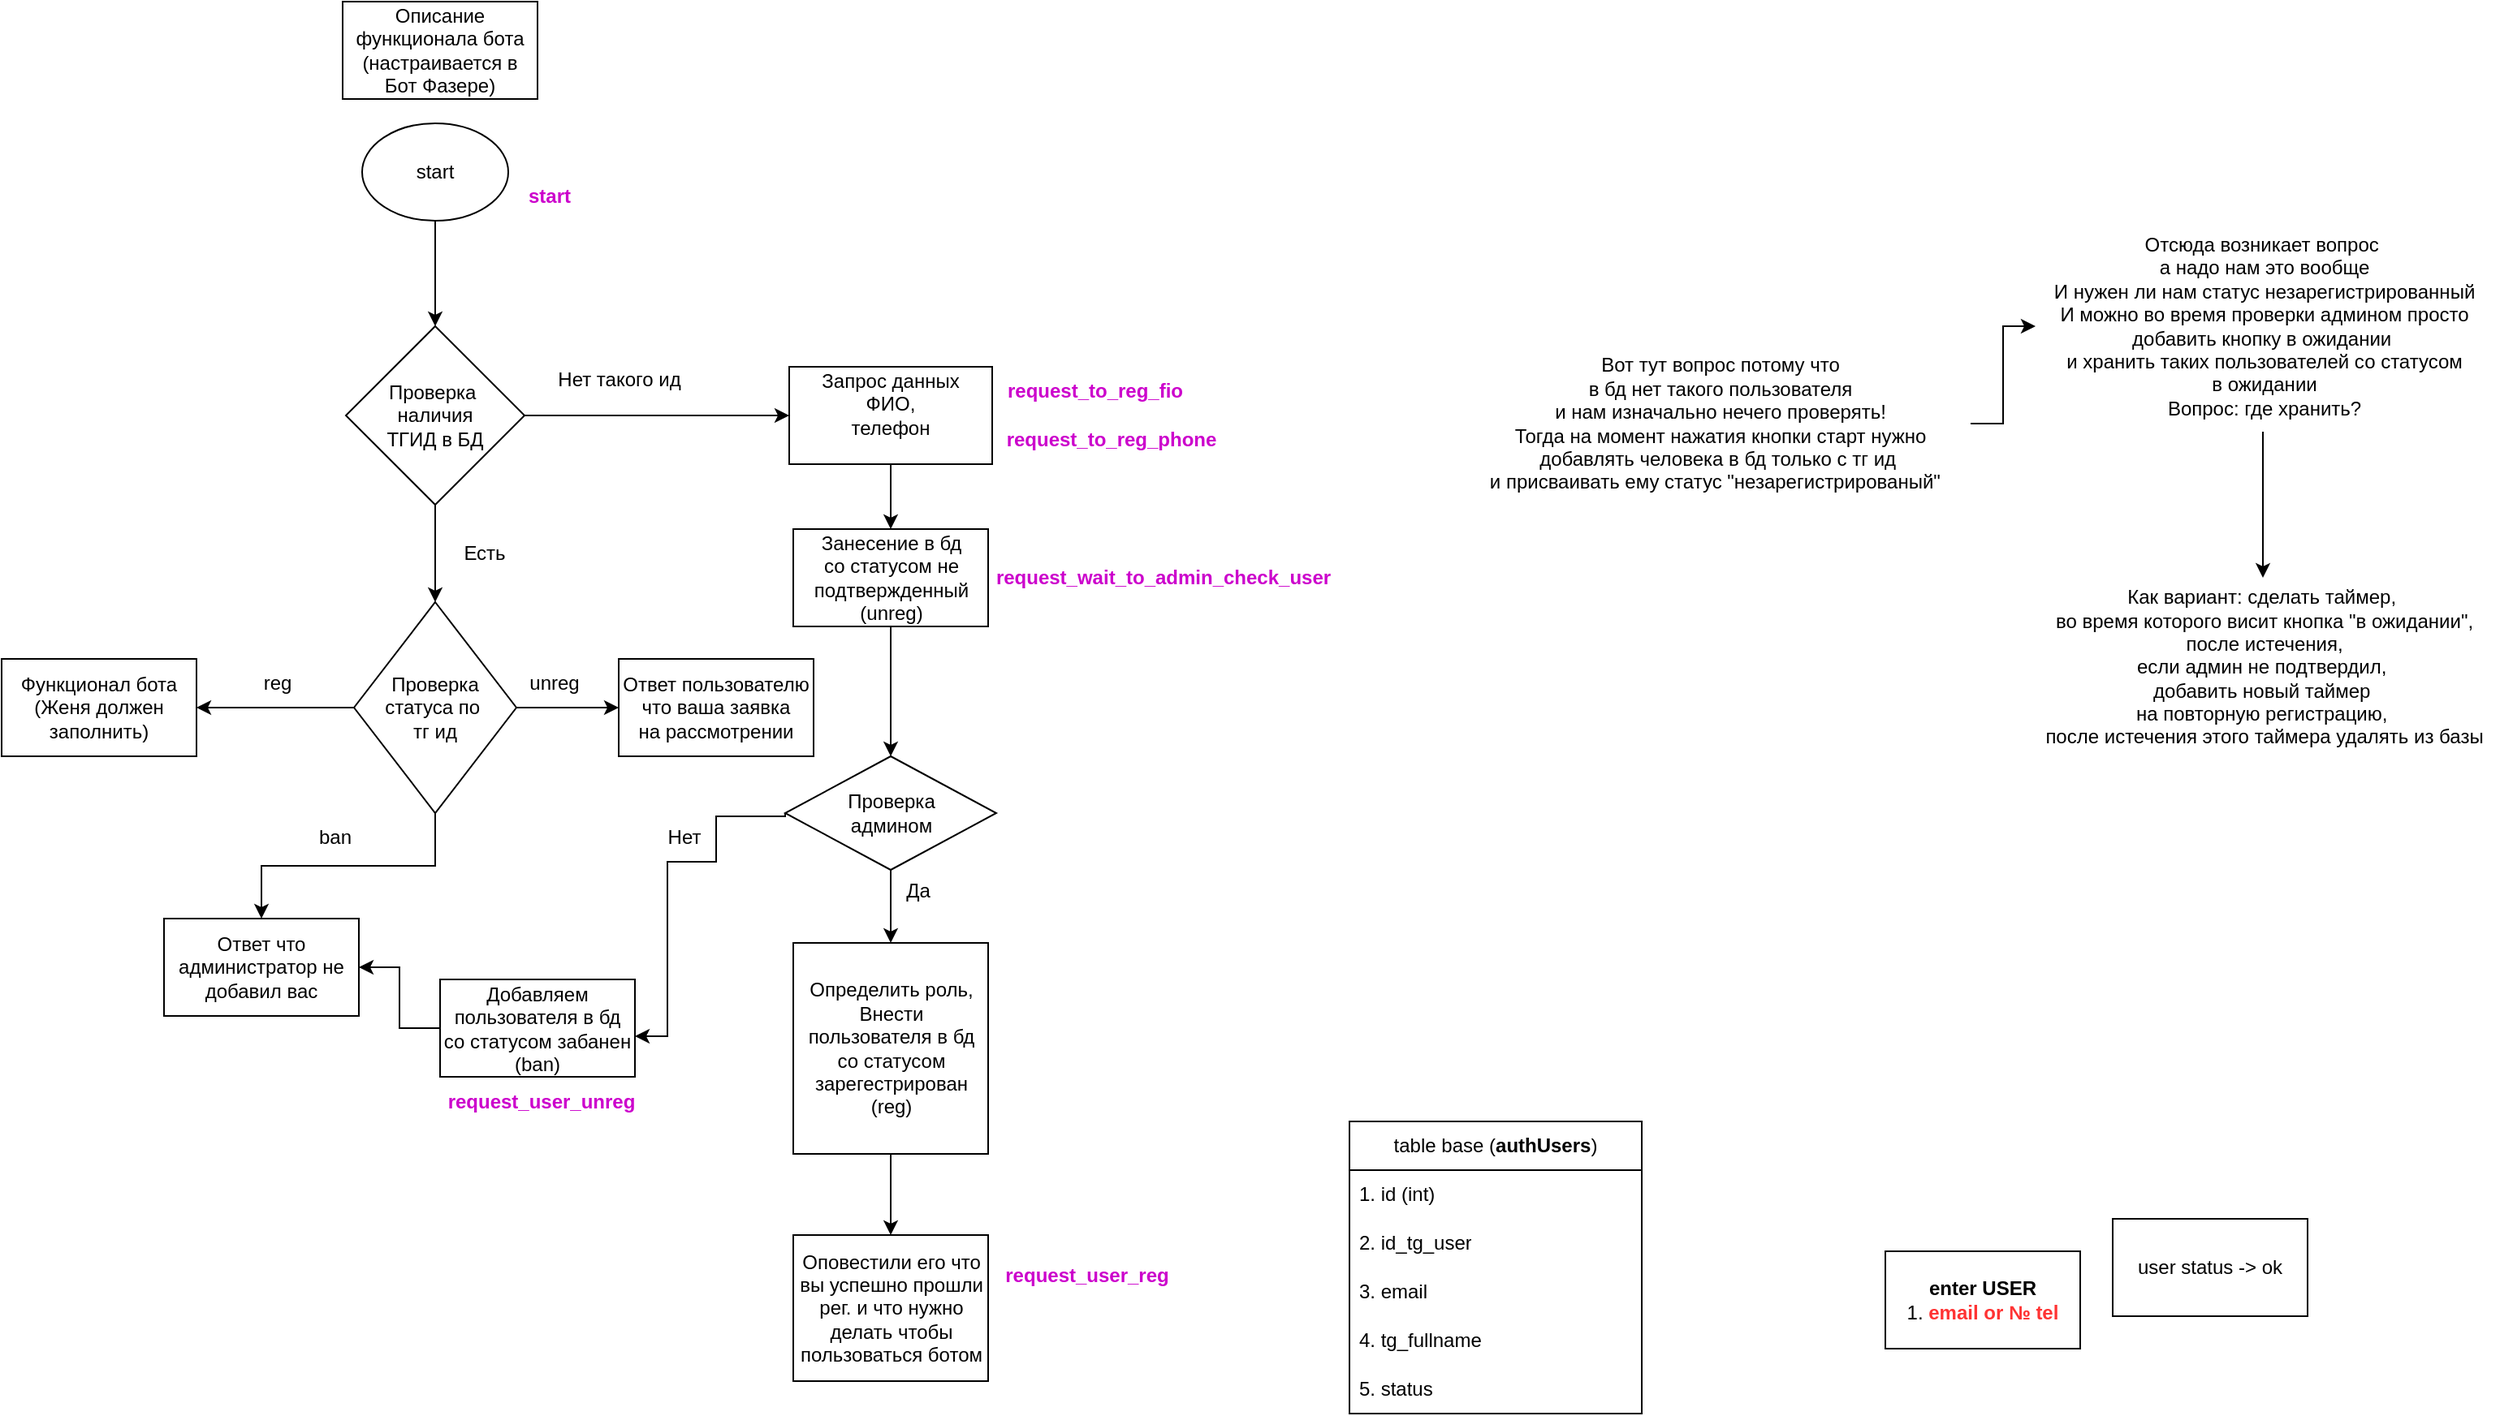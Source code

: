 <mxfile version="22.1.0" type="github">
  <diagram name="Страница — 1" id="HV1xr7kACfmK--PHIMH8">
    <mxGraphModel dx="2261" dy="1959" grid="1" gridSize="10" guides="1" tooltips="1" connect="1" arrows="1" fold="1" page="1" pageScale="1" pageWidth="827" pageHeight="1169" math="0" shadow="0">
      <root>
        <mxCell id="0" />
        <mxCell id="1" parent="0" />
        <mxCell id="dNWt-A3fO8eAE6qAIu2x-2" value="" style="edgeStyle=orthogonalEdgeStyle;rounded=0;orthogonalLoop=1;jettySize=auto;html=1;" parent="1" source="fbdDRWzfz0w073XtA8N0-1" target="dNWt-A3fO8eAE6qAIu2x-1" edge="1">
          <mxGeometry relative="1" as="geometry" />
        </mxCell>
        <mxCell id="fbdDRWzfz0w073XtA8N0-1" value="start" style="ellipse;whiteSpace=wrap;html=1;" parent="1" vertex="1">
          <mxGeometry x="-538" y="-15" width="90" height="60" as="geometry" />
        </mxCell>
        <mxCell id="fbdDRWzfz0w073XtA8N0-5" value="&lt;b&gt;enter USER&lt;/b&gt;&lt;br&gt;1. &lt;font color=&quot;#ff3333&quot;&gt;&lt;b&gt;email or № tel&lt;/b&gt;&lt;/font&gt;" style="whiteSpace=wrap;html=1;" parent="1" vertex="1">
          <mxGeometry x="400" y="680" width="120" height="60" as="geometry" />
        </mxCell>
        <mxCell id="cB9tNOrdEAfvo9i-5LgS-14" value="" style="edgeStyle=orthogonalEdgeStyle;rounded=0;orthogonalLoop=1;jettySize=auto;html=1;" parent="1" source="fbdDRWzfz0w073XtA8N0-7" target="cB9tNOrdEAfvo9i-5LgS-13" edge="1">
          <mxGeometry relative="1" as="geometry" />
        </mxCell>
        <mxCell id="fbdDRWzfz0w073XtA8N0-7" value="&lt;div&gt;Проверка&lt;/div&gt;&lt;div&gt;админом&lt;/div&gt;" style="rhombus;whiteSpace=wrap;html=1;" parent="1" vertex="1">
          <mxGeometry x="-277.5" y="375" width="130" height="70" as="geometry" />
        </mxCell>
        <mxCell id="fbdDRWzfz0w073XtA8N0-16" value="table base (&lt;b&gt;authUsers&lt;/b&gt;)" style="swimlane;fontStyle=0;childLayout=stackLayout;horizontal=1;startSize=30;horizontalStack=0;resizeParent=1;resizeParentMax=0;resizeLast=0;collapsible=1;marginBottom=0;whiteSpace=wrap;html=1;" parent="1" vertex="1">
          <mxGeometry x="70" y="600" width="180" height="180" as="geometry">
            <mxRectangle x="460" y="380" width="60" height="30" as="alternateBounds" />
          </mxGeometry>
        </mxCell>
        <mxCell id="fbdDRWzfz0w073XtA8N0-17" value="1. id (int)" style="text;strokeColor=none;fillColor=none;align=left;verticalAlign=middle;spacingLeft=4;spacingRight=4;overflow=hidden;points=[[0,0.5],[1,0.5]];portConstraint=eastwest;rotatable=0;whiteSpace=wrap;html=1;" parent="fbdDRWzfz0w073XtA8N0-16" vertex="1">
          <mxGeometry y="30" width="180" height="30" as="geometry" />
        </mxCell>
        <mxCell id="fbdDRWzfz0w073XtA8N0-18" value="2. id_tg_user" style="text;strokeColor=none;fillColor=none;align=left;verticalAlign=middle;spacingLeft=4;spacingRight=4;overflow=hidden;points=[[0,0.5],[1,0.5]];portConstraint=eastwest;rotatable=0;whiteSpace=wrap;html=1;" parent="fbdDRWzfz0w073XtA8N0-16" vertex="1">
          <mxGeometry y="60" width="180" height="30" as="geometry" />
        </mxCell>
        <mxCell id="fbdDRWzfz0w073XtA8N0-19" value="3. email" style="text;strokeColor=none;fillColor=none;align=left;verticalAlign=middle;spacingLeft=4;spacingRight=4;overflow=hidden;points=[[0,0.5],[1,0.5]];portConstraint=eastwest;rotatable=0;whiteSpace=wrap;html=1;" parent="fbdDRWzfz0w073XtA8N0-16" vertex="1">
          <mxGeometry y="90" width="180" height="30" as="geometry" />
        </mxCell>
        <mxCell id="fbdDRWzfz0w073XtA8N0-20" value="4. tg_fullname" style="text;strokeColor=none;fillColor=none;align=left;verticalAlign=middle;spacingLeft=4;spacingRight=4;overflow=hidden;points=[[0,0.5],[1,0.5]];portConstraint=eastwest;rotatable=0;whiteSpace=wrap;html=1;" parent="fbdDRWzfz0w073XtA8N0-16" vertex="1">
          <mxGeometry y="120" width="180" height="30" as="geometry" />
        </mxCell>
        <mxCell id="Xhc-xv8f4MnYaH1PwOZV-1" value="5. status" style="text;strokeColor=none;fillColor=none;align=left;verticalAlign=middle;spacingLeft=4;spacingRight=4;overflow=hidden;points=[[0,0.5],[1,0.5]];portConstraint=eastwest;rotatable=0;whiteSpace=wrap;html=1;" parent="fbdDRWzfz0w073XtA8N0-16" vertex="1">
          <mxGeometry y="150" width="180" height="30" as="geometry" />
        </mxCell>
        <mxCell id="Xhc-xv8f4MnYaH1PwOZV-2" value="user status -&amp;gt; ok" style="whiteSpace=wrap;html=1;" parent="1" vertex="1">
          <mxGeometry x="540" y="660" width="120" height="60" as="geometry" />
        </mxCell>
        <mxCell id="cB9tNOrdEAfvo9i-5LgS-6" value="" style="edgeStyle=orthogonalEdgeStyle;rounded=0;orthogonalLoop=1;jettySize=auto;html=1;" parent="1" source="cB9tNOrdEAfvo9i-5LgS-3" target="cB9tNOrdEAfvo9i-5LgS-5" edge="1">
          <mxGeometry relative="1" as="geometry" />
        </mxCell>
        <mxCell id="cB9tNOrdEAfvo9i-5LgS-18" value="" style="edgeStyle=orthogonalEdgeStyle;rounded=0;orthogonalLoop=1;jettySize=auto;html=1;" parent="1" source="cB9tNOrdEAfvo9i-5LgS-3" target="cB9tNOrdEAfvo9i-5LgS-17" edge="1">
          <mxGeometry relative="1" as="geometry" />
        </mxCell>
        <mxCell id="dNWt-A3fO8eAE6qAIu2x-17" value="" style="edgeStyle=orthogonalEdgeStyle;rounded=0;orthogonalLoop=1;jettySize=auto;html=1;" parent="1" source="cB9tNOrdEAfvo9i-5LgS-3" target="dNWt-A3fO8eAE6qAIu2x-16" edge="1">
          <mxGeometry relative="1" as="geometry" />
        </mxCell>
        <mxCell id="cB9tNOrdEAfvo9i-5LgS-3" value="&lt;div&gt;&lt;br&gt;&lt;/div&gt;&lt;div&gt;Проверка статуса по&amp;nbsp;&lt;/div&gt;&lt;div&gt;тг ид&lt;br&gt;&lt;/div&gt;&lt;div&gt;&lt;br&gt;&lt;/div&gt;" style="rhombus;whiteSpace=wrap;html=1;" parent="1" vertex="1">
          <mxGeometry x="-543" y="280" width="100" height="130" as="geometry" />
        </mxCell>
        <mxCell id="cB9tNOrdEAfvo9i-5LgS-5" value="&lt;div&gt;Функционал бота&lt;/div&gt;&lt;div&gt;(Женя должен заполнить)&lt;br&gt;&lt;/div&gt;" style="whiteSpace=wrap;html=1;" parent="1" vertex="1">
          <mxGeometry x="-760" y="315" width="120" height="60" as="geometry" />
        </mxCell>
        <mxCell id="cB9tNOrdEAfvo9i-5LgS-7" value="&lt;div&gt;reg&lt;/div&gt;" style="text;html=1;strokeColor=none;fillColor=none;align=center;verticalAlign=middle;whiteSpace=wrap;rounded=0;" parent="1" vertex="1">
          <mxGeometry x="-620" y="315" width="60" height="30" as="geometry" />
        </mxCell>
        <mxCell id="dNWt-A3fO8eAE6qAIu2x-14" value="" style="edgeStyle=orthogonalEdgeStyle;rounded=0;orthogonalLoop=1;jettySize=auto;html=1;" parent="1" source="cB9tNOrdEAfvo9i-5LgS-10" target="dNWt-A3fO8eAE6qAIu2x-13" edge="1">
          <mxGeometry relative="1" as="geometry" />
        </mxCell>
        <mxCell id="cB9tNOrdEAfvo9i-5LgS-10" value="&lt;div&gt;Запрос данных&lt;/div&gt;&lt;div&gt;ФИО,&lt;/div&gt;&lt;div&gt;телефон&lt;/div&gt;&lt;div&gt;&lt;br&gt;&lt;/div&gt;" style="whiteSpace=wrap;html=1;" parent="1" vertex="1">
          <mxGeometry x="-275" y="135" width="125" height="60" as="geometry" />
        </mxCell>
        <mxCell id="cB9tNOrdEAfvo9i-5LgS-27" value="" style="edgeStyle=orthogonalEdgeStyle;rounded=0;orthogonalLoop=1;jettySize=auto;html=1;entryX=0.5;entryY=0;entryDx=0;entryDy=0;" parent="1" source="cB9tNOrdEAfvo9i-5LgS-13" target="cB9tNOrdEAfvo9i-5LgS-26" edge="1">
          <mxGeometry relative="1" as="geometry">
            <mxPoint x="-214.941" y="602.5" as="targetPoint" />
          </mxGeometry>
        </mxCell>
        <mxCell id="cB9tNOrdEAfvo9i-5LgS-13" value="&lt;div&gt;Определить роль,&lt;/div&gt;&lt;div&gt;Внести пользователя в бд со статусом&lt;/div&gt;&lt;div&gt;зарегестрирован&lt;/div&gt;&lt;div&gt;(reg)&lt;/div&gt;" style="whiteSpace=wrap;html=1;" parent="1" vertex="1">
          <mxGeometry x="-272.5" y="490" width="120" height="130" as="geometry" />
        </mxCell>
        <mxCell id="cB9tNOrdEAfvo9i-5LgS-15" style="edgeStyle=orthogonalEdgeStyle;rounded=0;orthogonalLoop=1;jettySize=auto;html=1;exitX=0.5;exitY=1;exitDx=0;exitDy=0;" parent="1" source="cB9tNOrdEAfvo9i-5LgS-3" target="cB9tNOrdEAfvo9i-5LgS-3" edge="1">
          <mxGeometry relative="1" as="geometry" />
        </mxCell>
        <mxCell id="cB9tNOrdEAfvo9i-5LgS-16" style="edgeStyle=orthogonalEdgeStyle;rounded=0;orthogonalLoop=1;jettySize=auto;html=1;exitX=0.5;exitY=1;exitDx=0;exitDy=0;" parent="1" source="cB9tNOrdEAfvo9i-5LgS-3" target="cB9tNOrdEAfvo9i-5LgS-3" edge="1">
          <mxGeometry relative="1" as="geometry" />
        </mxCell>
        <mxCell id="cB9tNOrdEAfvo9i-5LgS-17" value="Ответ что администратор не добавил вас" style="whiteSpace=wrap;html=1;" parent="1" vertex="1">
          <mxGeometry x="-660" y="475" width="120" height="60" as="geometry" />
        </mxCell>
        <mxCell id="cB9tNOrdEAfvo9i-5LgS-19" value="ban" style="text;html=1;align=center;verticalAlign=middle;resizable=0;points=[];autosize=1;strokeColor=none;fillColor=none;" parent="1" vertex="1">
          <mxGeometry x="-575" y="410" width="40" height="30" as="geometry" />
        </mxCell>
        <mxCell id="cB9tNOrdEAfvo9i-5LgS-22" value="Нет" style="text;html=1;align=center;verticalAlign=middle;resizable=0;points=[];autosize=1;strokeColor=none;fillColor=none;" parent="1" vertex="1">
          <mxGeometry x="-360" y="410" width="40" height="30" as="geometry" />
        </mxCell>
        <mxCell id="cB9tNOrdEAfvo9i-5LgS-24" value="" style="edgeStyle=orthogonalEdgeStyle;rounded=0;orthogonalLoop=1;jettySize=auto;html=1;exitX=0;exitY=0.5;exitDx=0;exitDy=0;entryX=1;entryY=0.583;entryDx=0;entryDy=0;entryPerimeter=0;" parent="1" source="fbdDRWzfz0w073XtA8N0-7" target="cB9tNOrdEAfvo9i-5LgS-23" edge="1">
          <mxGeometry relative="1" as="geometry">
            <mxPoint x="-300" y="440" as="sourcePoint" />
            <mxPoint x="-540" y="510" as="targetPoint" />
            <Array as="points">
              <mxPoint x="-320" y="412" />
              <mxPoint x="-320" y="440" />
              <mxPoint x="-350" y="440" />
              <mxPoint x="-350" y="548" />
            </Array>
          </mxGeometry>
        </mxCell>
        <mxCell id="dNWt-A3fO8eAE6qAIu2x-9" value="" style="edgeStyle=orthogonalEdgeStyle;rounded=0;orthogonalLoop=1;jettySize=auto;html=1;" parent="1" source="cB9tNOrdEAfvo9i-5LgS-23" target="cB9tNOrdEAfvo9i-5LgS-17" edge="1">
          <mxGeometry relative="1" as="geometry" />
        </mxCell>
        <mxCell id="cB9tNOrdEAfvo9i-5LgS-23" value="&lt;div&gt;Добавляем пользователя в бд&lt;/div&gt;&lt;div&gt;со статусом забанен&lt;/div&gt;&lt;div&gt;(ban)&lt;/div&gt;" style="whiteSpace=wrap;html=1;" parent="1" vertex="1">
          <mxGeometry x="-490" y="512.5" width="120" height="60" as="geometry" />
        </mxCell>
        <mxCell id="cB9tNOrdEAfvo9i-5LgS-25" value="Да" style="text;html=1;align=center;verticalAlign=middle;resizable=0;points=[];autosize=1;strokeColor=none;fillColor=none;" parent="1" vertex="1">
          <mxGeometry x="-216" y="442.5" width="40" height="30" as="geometry" />
        </mxCell>
        <mxCell id="cB9tNOrdEAfvo9i-5LgS-26" value="&lt;div&gt;Оповестили его что вы успешно прошли рег. и что нужно делать чтобы пользоваться ботом&lt;br&gt;&lt;/div&gt;" style="whiteSpace=wrap;html=1;" parent="1" vertex="1">
          <mxGeometry x="-272.5" y="670" width="120" height="90" as="geometry" />
        </mxCell>
        <mxCell id="cB9tNOrdEAfvo9i-5LgS-33" value="" style="edgeStyle=orthogonalEdgeStyle;rounded=0;orthogonalLoop=1;jettySize=auto;html=1;" parent="1" source="cB9tNOrdEAfvo9i-5LgS-28" target="cB9tNOrdEAfvo9i-5LgS-32" edge="1">
          <mxGeometry relative="1" as="geometry" />
        </mxCell>
        <mxCell id="cB9tNOrdEAfvo9i-5LgS-28" value="&lt;div&gt;Вот тут вопрос потому что&lt;/div&gt;&lt;div&gt;в бд нет такого пользователя&lt;/div&gt;&lt;div&gt;и нам изначально нечего проверять!&lt;/div&gt;&lt;div&gt;Тогда на момент нажатия кнопки старт нужно&lt;/div&gt;&lt;div&gt;добавлять человека в бд только с тг ид&amp;nbsp;&lt;/div&gt;&lt;div&gt;и присваивать ему статус &quot;незарегистрированый&quot;&lt;span style=&quot;background-color: initial;&quot;&gt;&amp;nbsp;&amp;nbsp;&lt;/span&gt;&lt;/div&gt;" style="text;html=1;align=center;verticalAlign=middle;resizable=0;points=[];autosize=1;strokeColor=none;fillColor=none;" parent="1" vertex="1">
          <mxGeometry x="142.5" y="120" width="310" height="100" as="geometry" />
        </mxCell>
        <mxCell id="4rc7v7VnKUdFsgKfLmEG-2" value="" style="edgeStyle=orthogonalEdgeStyle;rounded=0;orthogonalLoop=1;jettySize=auto;html=1;" parent="1" source="cB9tNOrdEAfvo9i-5LgS-32" target="4rc7v7VnKUdFsgKfLmEG-1" edge="1">
          <mxGeometry relative="1" as="geometry" />
        </mxCell>
        <mxCell id="cB9tNOrdEAfvo9i-5LgS-32" value="&lt;div&gt;Отсюда возникает вопрос&amp;nbsp;&lt;/div&gt;&lt;div&gt;а надо нам это вообще&lt;/div&gt;&lt;div&gt;И нужен ли нам статус незарегистрированный&lt;/div&gt;&lt;div&gt;И можно во время проверки админом просто &lt;br&gt;&lt;/div&gt;&lt;div&gt;добавить кнопку в ожидании&amp;nbsp;&lt;/div&gt;&lt;div&gt;и хранить таких пользователей со статусом &lt;br&gt;&lt;/div&gt;&lt;div&gt;в ожидании&lt;br&gt; &lt;/div&gt;&lt;div&gt;Вопрос: где хранить?&lt;/div&gt;" style="text;html=1;align=center;verticalAlign=middle;resizable=0;points=[];autosize=1;strokeColor=none;fillColor=none;" parent="1" vertex="1">
          <mxGeometry x="492.5" y="45" width="280" height="130" as="geometry" />
        </mxCell>
        <mxCell id="4rc7v7VnKUdFsgKfLmEG-1" value="&lt;div&gt;Как вариант: сделать таймер,&amp;nbsp;&lt;/div&gt;&lt;div&gt;во время которого висит кнопка &quot;в ожидании&quot;,&lt;/div&gt;&lt;div&gt;&amp;nbsp;после&amp;nbsp;&lt;span style=&quot;background-color: initial;&quot;&gt;истечения,&amp;nbsp;&lt;/span&gt;&lt;/div&gt;&lt;div&gt;&lt;span style=&quot;background-color: initial;&quot;&gt;если админ не подтвердил,&amp;nbsp;&lt;/span&gt;&lt;/div&gt;&lt;div&gt;добавить новый таймер&amp;nbsp;&lt;/div&gt;&lt;div&gt;на повторную регистрацию,&amp;nbsp;&lt;/div&gt;&lt;div&gt;после истечения этого таймера удалять из базы&lt;/div&gt;" style="text;html=1;align=center;verticalAlign=middle;resizable=0;points=[];autosize=1;strokeColor=none;fillColor=none;" parent="1" vertex="1">
          <mxGeometry x="487.5" y="265" width="290" height="110" as="geometry" />
        </mxCell>
        <mxCell id="dNWt-A3fO8eAE6qAIu2x-4" value="" style="edgeStyle=orthogonalEdgeStyle;rounded=0;orthogonalLoop=1;jettySize=auto;html=1;" parent="1" source="dNWt-A3fO8eAE6qAIu2x-1" target="cB9tNOrdEAfvo9i-5LgS-3" edge="1">
          <mxGeometry relative="1" as="geometry" />
        </mxCell>
        <mxCell id="dNWt-A3fO8eAE6qAIu2x-8" value="" style="edgeStyle=orthogonalEdgeStyle;rounded=0;orthogonalLoop=1;jettySize=auto;html=1;" parent="1" source="dNWt-A3fO8eAE6qAIu2x-1" target="cB9tNOrdEAfvo9i-5LgS-10" edge="1">
          <mxGeometry relative="1" as="geometry">
            <mxPoint x="-358" y="165" as="targetPoint" />
          </mxGeometry>
        </mxCell>
        <mxCell id="dNWt-A3fO8eAE6qAIu2x-1" value="&lt;div&gt;Проверка&amp;nbsp;&lt;/div&gt;&lt;div&gt;наличия&lt;/div&gt;&lt;div&gt;ТГИД в БД&lt;/div&gt;" style="rhombus;whiteSpace=wrap;html=1;" parent="1" vertex="1">
          <mxGeometry x="-548" y="110" width="110" height="110" as="geometry" />
        </mxCell>
        <mxCell id="dNWt-A3fO8eAE6qAIu2x-5" value="&lt;div&gt;Есть&lt;/div&gt;" style="text;html=1;align=center;verticalAlign=middle;resizable=0;points=[];autosize=1;strokeColor=none;fillColor=none;" parent="1" vertex="1">
          <mxGeometry x="-488" y="235" width="50" height="30" as="geometry" />
        </mxCell>
        <mxCell id="dNWt-A3fO8eAE6qAIu2x-10" value="&lt;div&gt;Нет такого ид&lt;/div&gt;" style="text;html=1;align=center;verticalAlign=middle;resizable=0;points=[];autosize=1;strokeColor=none;fillColor=none;" parent="1" vertex="1">
          <mxGeometry x="-430" y="127.5" width="100" height="30" as="geometry" />
        </mxCell>
        <mxCell id="dNWt-A3fO8eAE6qAIu2x-15" value="" style="edgeStyle=orthogonalEdgeStyle;rounded=0;orthogonalLoop=1;jettySize=auto;html=1;" parent="1" source="dNWt-A3fO8eAE6qAIu2x-13" target="fbdDRWzfz0w073XtA8N0-7" edge="1">
          <mxGeometry relative="1" as="geometry" />
        </mxCell>
        <mxCell id="dNWt-A3fO8eAE6qAIu2x-13" value="&lt;div&gt;Занесение в бд&lt;/div&gt;&lt;div&gt;со статусом не подтвержденный&lt;/div&gt;&lt;div&gt;(unreg)&lt;/div&gt;" style="whiteSpace=wrap;html=1;" parent="1" vertex="1">
          <mxGeometry x="-272.5" y="235" width="120" height="60" as="geometry" />
        </mxCell>
        <mxCell id="dNWt-A3fO8eAE6qAIu2x-16" value="&lt;div&gt;Ответ пользователю&lt;/div&gt;&lt;div&gt;что ваша заявка&lt;/div&gt;&lt;div&gt;на рассмотрении &lt;br&gt;&lt;/div&gt;" style="whiteSpace=wrap;html=1;" parent="1" vertex="1">
          <mxGeometry x="-380" y="315" width="120" height="60" as="geometry" />
        </mxCell>
        <mxCell id="dNWt-A3fO8eAE6qAIu2x-18" value="unreg" style="text;html=1;align=center;verticalAlign=middle;resizable=0;points=[];autosize=1;strokeColor=none;fillColor=none;" parent="1" vertex="1">
          <mxGeometry x="-450" y="315" width="60" height="30" as="geometry" />
        </mxCell>
        <mxCell id="bhgiwxy8n1-WDYLIOc4l-3" value="Описание функционала бота (настраивается в Бот Фазере)" style="rounded=0;whiteSpace=wrap;html=1;" parent="1" vertex="1">
          <mxGeometry x="-550" y="-90" width="120" height="60" as="geometry" />
        </mxCell>
        <mxCell id="bhgiwxy8n1-WDYLIOc4l-4" value="&lt;font color=&quot;#cc00cc&quot;&gt;&lt;b&gt;start&lt;/b&gt;&lt;/font&gt;" style="text;html=1;align=center;verticalAlign=middle;resizable=0;points=[];autosize=1;strokeColor=none;fillColor=none;" parent="1" vertex="1">
          <mxGeometry x="-448" y="15" width="50" height="30" as="geometry" />
        </mxCell>
        <mxCell id="bhgiwxy8n1-WDYLIOc4l-6" value="&lt;font color=&quot;#cc00cc&quot;&gt;&lt;b&gt;request_to_reg_fio&lt;/b&gt;&lt;/font&gt;" style="text;html=1;align=center;verticalAlign=middle;resizable=0;points=[];autosize=1;strokeColor=none;fillColor=none;" parent="1" vertex="1">
          <mxGeometry x="-152.5" y="135" width="130" height="30" as="geometry" />
        </mxCell>
        <mxCell id="bhgiwxy8n1-WDYLIOc4l-8" value="&lt;font color=&quot;#cc00cc&quot;&gt;&lt;b&gt;request_to_reg_phone&lt;/b&gt;&lt;/font&gt;" style="text;html=1;align=center;verticalAlign=middle;resizable=0;points=[];autosize=1;strokeColor=none;fillColor=none;" parent="1" vertex="1">
          <mxGeometry x="-152.5" y="165" width="150" height="30" as="geometry" />
        </mxCell>
        <mxCell id="__QaRKVqFbhTxgjkoACd-1" value="&lt;font color=&quot;#cc00cc&quot;&gt;&lt;b&gt;request_wait_to_admin_check_user&lt;/b&gt;&lt;/font&gt;" style="text;html=1;align=center;verticalAlign=middle;resizable=0;points=[];autosize=1;strokeColor=none;fillColor=none;" vertex="1" parent="1">
          <mxGeometry x="-160" y="250" width="230" height="30" as="geometry" />
        </mxCell>
        <mxCell id="__QaRKVqFbhTxgjkoACd-2" value="&lt;font color=&quot;#cc00cc&quot;&gt;&lt;b&gt;request_user_reg&lt;/b&gt;&lt;/font&gt;" style="text;html=1;align=center;verticalAlign=middle;resizable=0;points=[];autosize=1;strokeColor=none;fillColor=none;" vertex="1" parent="1">
          <mxGeometry x="-152.5" y="680" width="120" height="30" as="geometry" />
        </mxCell>
        <mxCell id="__QaRKVqFbhTxgjkoACd-3" value="&lt;font color=&quot;#cc00cc&quot;&gt;&lt;b&gt;request_user_unreg&lt;/b&gt;&lt;/font&gt;" style="text;html=1;align=center;verticalAlign=middle;resizable=0;points=[];autosize=1;strokeColor=none;fillColor=none;" vertex="1" parent="1">
          <mxGeometry x="-498" y="572.5" width="140" height="30" as="geometry" />
        </mxCell>
      </root>
    </mxGraphModel>
  </diagram>
</mxfile>
